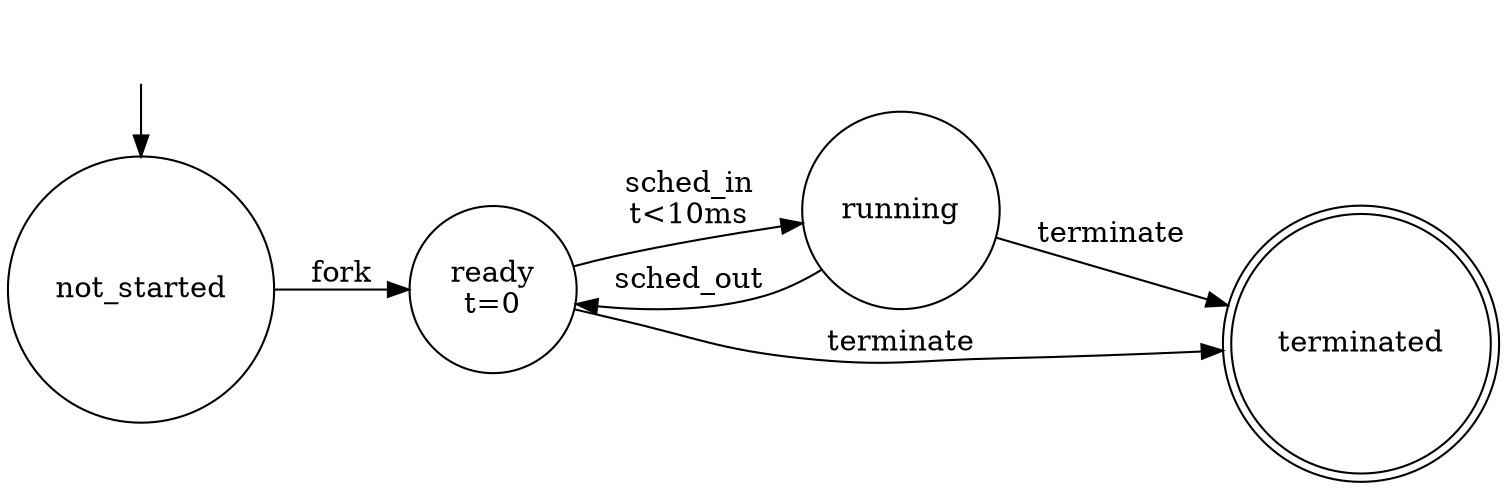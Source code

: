 digraph state_automaton {
	rankdir="LR"
	{node [shape = circle] "not_started"};
	{node [shape = plaintext, style=invis, label=""] "__init_not_started"};
	{node [shape = circle] "ready"};
	{node [shape = circle] "running"};
	{node [shape = doublecircle] "terminated"};
	{node [shape = circle] "terminated"};
	"__init_not_started" -> "not_started";
	"not_started" [label = "not_started"];
	"not_started" -> "ready" [ label = "fork" ];
	"ready" [label = "ready\nt=0"];
	"ready" -> "running" [ label = "sched_in\nt<10ms" ];
	"running" [label = "running"];
	"running" -> "ready" [ label = "sched_out" ];
	"ready" -> "terminated" [ label = "terminate" ];
	"terminated" [label = "terminated"];
	"running" -> "terminated" [ label = "terminate" ];
	{ rank = min ;
		"__init_not_started";
		"not_started";
	}
}
